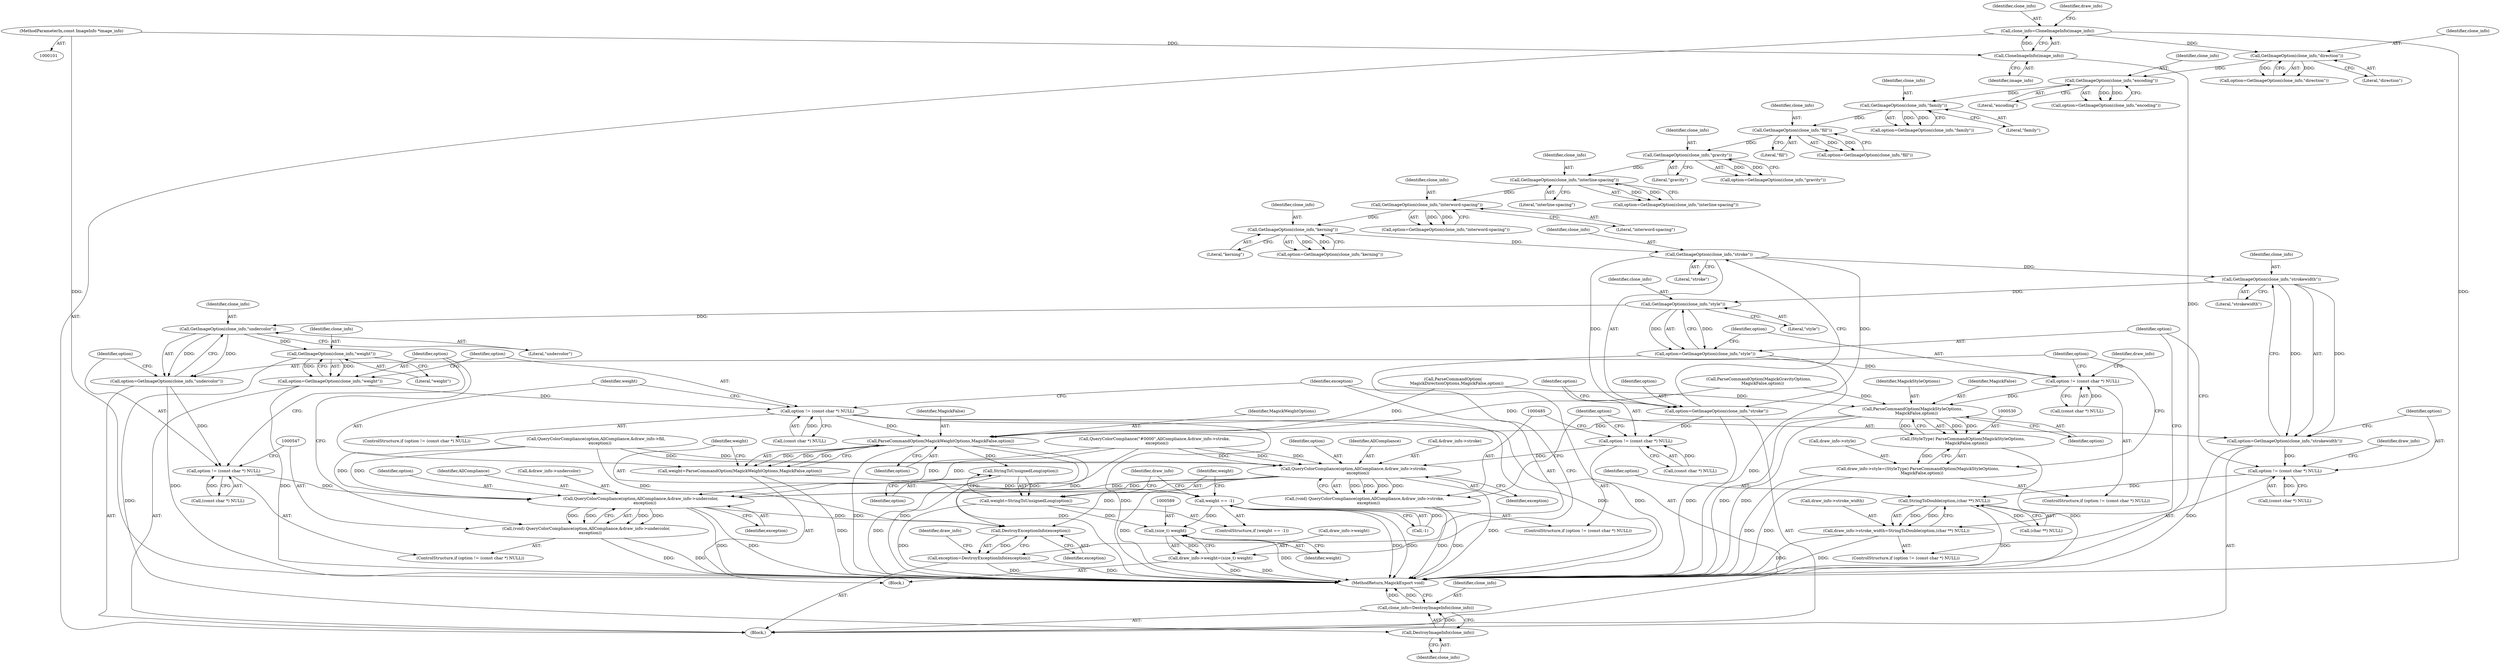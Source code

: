 digraph "0_ImageMagick_726812fa2fa7ce16bcf58f6e115f65427a1c0950_4@pointer" {
"1000475" [label="(Call,GetImageOption(clone_info,\"stroke\"))"];
"1000455" [label="(Call,GetImageOption(clone_info,\"kerning\"))"];
"1000435" [label="(Call,GetImageOption(clone_info,\"interword-spacing\"))"];
"1000415" [label="(Call,GetImageOption(clone_info,\"interline-spacing\"))"];
"1000394" [label="(Call,GetImageOption(clone_info,\"gravity\"))"];
"1000373" [label="(Call,GetImageOption(clone_info,\"fill\"))"];
"1000354" [label="(Call,GetImageOption(clone_info,\"family\"))"];
"1000335" [label="(Call,GetImageOption(clone_info,\"encoding\"))"];
"1000308" [label="(Call,GetImageOption(clone_info,\"direction\"))"];
"1000128" [label="(Call,clone_info=CloneImageInfo(image_info))"];
"1000130" [label="(Call,CloneImageInfo(image_info))"];
"1000102" [label="(MethodParameterIn,const ImageInfo *image_info)"];
"1000473" [label="(Call,option=GetImageOption(clone_info,\"stroke\"))"];
"1000479" [label="(Call,option != (const char *) NULL)"];
"1000486" [label="(Call,QueryColorCompliance(option,AllCompliance,&draw_info->stroke,\n      exception))"];
"1000484" [label="(Call,(void) QueryColorCompliance(option,AllCompliance,&draw_info->stroke,\n      exception))"];
"1000548" [label="(Call,QueryColorCompliance(option,AllCompliance,&draw_info->undercolor,\n      exception))"];
"1000546" [label="(Call,(void) QueryColorCompliance(option,AllCompliance,&draw_info->undercolor,\n      exception))"];
"1000593" [label="(Call,DestroyExceptionInfo(exception))"];
"1000591" [label="(Call,exception=DestroyExceptionInfo(exception))"];
"1000496" [label="(Call,GetImageOption(clone_info,\"strokewidth\"))"];
"1000494" [label="(Call,option=GetImageOption(clone_info,\"strokewidth\"))"];
"1000500" [label="(Call,option != (const char *) NULL)"];
"1000509" [label="(Call,StringToDouble(option,(char **) NULL))"];
"1000505" [label="(Call,draw_info->stroke_width=StringToDouble(option,(char **) NULL))"];
"1000516" [label="(Call,GetImageOption(clone_info,\"style\"))"];
"1000514" [label="(Call,option=GetImageOption(clone_info,\"style\"))"];
"1000520" [label="(Call,option != (const char *) NULL)"];
"1000531" [label="(Call,ParseCommandOption(MagickStyleOptions,\n      MagickFalse,option))"];
"1000529" [label="(Call,(StyleType) ParseCommandOption(MagickStyleOptions,\n      MagickFalse,option))"];
"1000525" [label="(Call,draw_info->style=(StyleType) ParseCommandOption(MagickStyleOptions,\n      MagickFalse,option))"];
"1000571" [label="(Call,ParseCommandOption(MagickWeightOptions,MagickFalse,option))"];
"1000569" [label="(Call,weight=ParseCommandOption(MagickWeightOptions,MagickFalse,option))"];
"1000576" [label="(Call,weight == -1)"];
"1000588" [label="(Call,(size_t) weight)"];
"1000584" [label="(Call,draw_info->weight=(size_t) weight)"];
"1000582" [label="(Call,StringToUnsignedLong(option))"];
"1000580" [label="(Call,weight=StringToUnsignedLong(option))"];
"1000537" [label="(Call,GetImageOption(clone_info,\"undercolor\"))"];
"1000535" [label="(Call,option=GetImageOption(clone_info,\"undercolor\"))"];
"1000541" [label="(Call,option != (const char *) NULL)"];
"1000558" [label="(Call,GetImageOption(clone_info,\"weight\"))"];
"1000556" [label="(Call,option=GetImageOption(clone_info,\"weight\"))"];
"1000562" [label="(Call,option != (const char *) NULL)"];
"1000602" [label="(Call,DestroyImageInfo(clone_info))"];
"1000600" [label="(Call,clone_info=DestroyImageInfo(clone_info))"];
"1000574" [label="(Identifier,option)"];
"1000433" [label="(Call,option=GetImageOption(clone_info,\"interword-spacing\"))"];
"1000532" [label="(Identifier,MagickStyleOptions)"];
"1000580" [label="(Call,weight=StringToUnsignedLong(option))"];
"1000583" [label="(Identifier,option)"];
"1000505" [label="(Call,draw_info->stroke_width=StringToDouble(option,(char **) NULL))"];
"1000496" [label="(Call,GetImageOption(clone_info,\"strokewidth\"))"];
"1000130" [label="(Call,CloneImageInfo(image_info))"];
"1000594" [label="(Identifier,exception)"];
"1000484" [label="(Call,(void) QueryColorCompliance(option,AllCompliance,&draw_info->stroke,\n      exception))"];
"1000457" [label="(Literal,\"kerning\")"];
"1000531" [label="(Call,ParseCommandOption(MagickStyleOptions,\n      MagickFalse,option))"];
"1000562" [label="(Call,option != (const char *) NULL)"];
"1000487" [label="(Identifier,option)"];
"1000417" [label="(Literal,\"interline-spacing\")"];
"1000582" [label="(Call,StringToUnsignedLong(option))"];
"1000557" [label="(Identifier,option)"];
"1000537" [label="(Call,GetImageOption(clone_info,\"undercolor\"))"];
"1000560" [label="(Literal,\"weight\")"];
"1000591" [label="(Call,exception=DestroyExceptionInfo(exception))"];
"1000556" [label="(Call,option=GetImageOption(clone_info,\"weight\"))"];
"1000371" [label="(Call,option=GetImageOption(clone_info,\"fill\"))"];
"1000563" [label="(Identifier,option)"];
"1000576" [label="(Call,weight == -1)"];
"1000373" [label="(Call,GetImageOption(clone_info,\"fill\"))"];
"1000555" [label="(Identifier,exception)"];
"1000335" [label="(Call,GetImageOption(clone_info,\"encoding\"))"];
"1000546" [label="(Call,(void) QueryColorCompliance(option,AllCompliance,&draw_info->undercolor,\n      exception))"];
"1000129" [label="(Identifier,clone_info)"];
"1000548" [label="(Call,QueryColorCompliance(option,AllCompliance,&draw_info->undercolor,\n      exception))"];
"1000306" [label="(Call,option=GetImageOption(clone_info,\"direction\"))"];
"1000323" [label="(Call,ParseCommandOption(\n      MagickDirectionOptions,MagickFalse,option))"];
"1000413" [label="(Call,option=GetImageOption(clone_info,\"interline-spacing\"))"];
"1000395" [label="(Identifier,clone_info)"];
"1000517" [label="(Identifier,clone_info)"];
"1000131" [label="(Identifier,image_info)"];
"1000571" [label="(Call,ParseCommandOption(MagickWeightOptions,MagickFalse,option))"];
"1000590" [label="(Identifier,weight)"];
"1000506" [label="(Call,draw_info->stroke_width)"];
"1000564" [label="(Call,(const char *) NULL)"];
"1000456" [label="(Identifier,clone_info)"];
"1000534" [label="(Identifier,option)"];
"1000502" [label="(Call,(const char *) NULL)"];
"1000337" [label="(Literal,\"encoding\")"];
"1000497" [label="(Identifier,clone_info)"];
"1000509" [label="(Call,StringToDouble(option,(char **) NULL))"];
"1000570" [label="(Identifier,weight)"];
"1000581" [label="(Identifier,weight)"];
"1000474" [label="(Identifier,option)"];
"1000520" [label="(Call,option != (const char *) NULL)"];
"1000128" [label="(Call,clone_info=CloneImageInfo(image_info))"];
"1000354" [label="(Call,GetImageOption(clone_info,\"family\"))"];
"1000525" [label="(Call,draw_info->style=(StyleType) ParseCommandOption(MagickStyleOptions,\n      MagickFalse,option))"];
"1000394" [label="(Call,GetImageOption(clone_info,\"gravity\"))"];
"1000415" [label="(Call,GetImageOption(clone_info,\"interline-spacing\"))"];
"1000500" [label="(Call,option != (const char *) NULL)"];
"1000455" [label="(Call,GetImageOption(clone_info,\"kerning\"))"];
"1000495" [label="(Identifier,option)"];
"1000588" [label="(Call,(size_t) weight)"];
"1000416" [label="(Identifier,clone_info)"];
"1000499" [label="(ControlStructure,if (option != (const char *) NULL))"];
"1000396" [label="(Literal,\"gravity\")"];
"1000437" [label="(Literal,\"interword-spacing\")"];
"1000510" [label="(Identifier,option)"];
"1000538" [label="(Identifier,clone_info)"];
"1000409" [label="(Call,ParseCommandOption(MagickGravityOptions,\n      MagickFalse,option))"];
"1000352" [label="(Call,option=GetImageOption(clone_info,\"family\"))"];
"1000541" [label="(Call,option != (const char *) NULL)"];
"1000356" [label="(Literal,\"family\")"];
"1000522" [label="(Call,(const char *) NULL)"];
"1000601" [label="(Identifier,clone_info)"];
"1000488" [label="(Identifier,AllCompliance)"];
"1000600" [label="(Call,clone_info=DestroyImageInfo(clone_info))"];
"1000529" [label="(Call,(StyleType) ParseCommandOption(MagickStyleOptions,\n      MagickFalse,option))"];
"1000475" [label="(Call,GetImageOption(clone_info,\"stroke\"))"];
"1000309" [label="(Identifier,clone_info)"];
"1000478" [label="(ControlStructure,if (option != (const char *) NULL))"];
"1000102" [label="(MethodParameterIn,const ImageInfo *image_info)"];
"1000374" [label="(Identifier,clone_info)"];
"1000308" [label="(Call,GetImageOption(clone_info,\"direction\"))"];
"1000453" [label="(Call,option=GetImageOption(clone_info,\"kerning\"))"];
"1000514" [label="(Call,option=GetImageOption(clone_info,\"style\"))"];
"1000573" [label="(Identifier,MagickFalse)"];
"1000476" [label="(Identifier,clone_info)"];
"1000336" [label="(Identifier,clone_info)"];
"1000539" [label="(Literal,\"undercolor\")"];
"1000559" [label="(Identifier,clone_info)"];
"1000333" [label="(Call,option=GetImageOption(clone_info,\"encoding\"))"];
"1000135" [label="(Identifier,draw_info)"];
"1000392" [label="(Call,option=GetImageOption(clone_info,\"gravity\"))"];
"1000593" [label="(Call,DestroyExceptionInfo(exception))"];
"1000481" [label="(Call,(const char *) NULL)"];
"1000521" [label="(Identifier,option)"];
"1000527" [label="(Identifier,draw_info)"];
"1000511" [label="(Call,(char **) NULL)"];
"1000543" [label="(Call,(const char *) NULL)"];
"1000577" [label="(Identifier,weight)"];
"1000479" [label="(Call,option != (const char *) NULL)"];
"1000477" [label="(Literal,\"stroke\")"];
"1000526" [label="(Call,draw_info->style)"];
"1000550" [label="(Identifier,AllCompliance)"];
"1000507" [label="(Identifier,draw_info)"];
"1000586" [label="(Identifier,draw_info)"];
"1000535" [label="(Call,option=GetImageOption(clone_info,\"undercolor\"))"];
"1000603" [label="(Identifier,clone_info)"];
"1000575" [label="(ControlStructure,if (weight == -1))"];
"1000585" [label="(Call,draw_info->weight)"];
"1000592" [label="(Identifier,exception)"];
"1000493" [label="(Identifier,exception)"];
"1000569" [label="(Call,weight=ParseCommandOption(MagickWeightOptions,MagickFalse,option))"];
"1000604" [label="(MethodReturn,MagickExport void)"];
"1000310" [label="(Literal,\"direction\")"];
"1000551" [label="(Call,&draw_info->undercolor)"];
"1000572" [label="(Identifier,MagickWeightOptions)"];
"1000104" [label="(Block,)"];
"1000602" [label="(Call,DestroyImageInfo(clone_info))"];
"1000561" [label="(ControlStructure,if (option != (const char *) NULL))"];
"1000375" [label="(Literal,\"fill\")"];
"1000152" [label="(Call,QueryColorCompliance(\"#0000\",AllCompliance,&draw_info->stroke,\n    exception))"];
"1000480" [label="(Identifier,option)"];
"1000584" [label="(Call,draw_info->weight=(size_t) weight)"];
"1000540" [label="(ControlStructure,if (option != (const char *) NULL))"];
"1000384" [label="(Call,QueryColorCompliance(option,AllCompliance,&draw_info->fill,\n      exception))"];
"1000578" [label="(Call,-1)"];
"1000436" [label="(Identifier,clone_info)"];
"1000549" [label="(Identifier,option)"];
"1000533" [label="(Identifier,MagickFalse)"];
"1000498" [label="(Literal,\"strokewidth\")"];
"1000355" [label="(Identifier,clone_info)"];
"1000435" [label="(Call,GetImageOption(clone_info,\"interword-spacing\"))"];
"1000473" [label="(Call,option=GetImageOption(clone_info,\"stroke\"))"];
"1000519" [label="(ControlStructure,if (option != (const char *) NULL))"];
"1000516" [label="(Call,GetImageOption(clone_info,\"style\"))"];
"1000518" [label="(Literal,\"style\")"];
"1000597" [label="(Identifier,draw_info)"];
"1000542" [label="(Identifier,option)"];
"1000515" [label="(Identifier,option)"];
"1000486" [label="(Call,QueryColorCompliance(option,AllCompliance,&draw_info->stroke,\n      exception))"];
"1000558" [label="(Call,GetImageOption(clone_info,\"weight\"))"];
"1000501" [label="(Identifier,option)"];
"1000536" [label="(Identifier,option)"];
"1000489" [label="(Call,&draw_info->stroke)"];
"1000494" [label="(Call,option=GetImageOption(clone_info,\"strokewidth\"))"];
"1000567" [label="(Block,)"];
"1000475" -> "1000473"  [label="AST: "];
"1000475" -> "1000477"  [label="CFG: "];
"1000476" -> "1000475"  [label="AST: "];
"1000477" -> "1000475"  [label="AST: "];
"1000473" -> "1000475"  [label="CFG: "];
"1000475" -> "1000473"  [label="DDG: "];
"1000475" -> "1000473"  [label="DDG: "];
"1000455" -> "1000475"  [label="DDG: "];
"1000475" -> "1000496"  [label="DDG: "];
"1000455" -> "1000453"  [label="AST: "];
"1000455" -> "1000457"  [label="CFG: "];
"1000456" -> "1000455"  [label="AST: "];
"1000457" -> "1000455"  [label="AST: "];
"1000453" -> "1000455"  [label="CFG: "];
"1000455" -> "1000453"  [label="DDG: "];
"1000455" -> "1000453"  [label="DDG: "];
"1000435" -> "1000455"  [label="DDG: "];
"1000435" -> "1000433"  [label="AST: "];
"1000435" -> "1000437"  [label="CFG: "];
"1000436" -> "1000435"  [label="AST: "];
"1000437" -> "1000435"  [label="AST: "];
"1000433" -> "1000435"  [label="CFG: "];
"1000435" -> "1000433"  [label="DDG: "];
"1000435" -> "1000433"  [label="DDG: "];
"1000415" -> "1000435"  [label="DDG: "];
"1000415" -> "1000413"  [label="AST: "];
"1000415" -> "1000417"  [label="CFG: "];
"1000416" -> "1000415"  [label="AST: "];
"1000417" -> "1000415"  [label="AST: "];
"1000413" -> "1000415"  [label="CFG: "];
"1000415" -> "1000413"  [label="DDG: "];
"1000415" -> "1000413"  [label="DDG: "];
"1000394" -> "1000415"  [label="DDG: "];
"1000394" -> "1000392"  [label="AST: "];
"1000394" -> "1000396"  [label="CFG: "];
"1000395" -> "1000394"  [label="AST: "];
"1000396" -> "1000394"  [label="AST: "];
"1000392" -> "1000394"  [label="CFG: "];
"1000394" -> "1000392"  [label="DDG: "];
"1000394" -> "1000392"  [label="DDG: "];
"1000373" -> "1000394"  [label="DDG: "];
"1000373" -> "1000371"  [label="AST: "];
"1000373" -> "1000375"  [label="CFG: "];
"1000374" -> "1000373"  [label="AST: "];
"1000375" -> "1000373"  [label="AST: "];
"1000371" -> "1000373"  [label="CFG: "];
"1000373" -> "1000371"  [label="DDG: "];
"1000373" -> "1000371"  [label="DDG: "];
"1000354" -> "1000373"  [label="DDG: "];
"1000354" -> "1000352"  [label="AST: "];
"1000354" -> "1000356"  [label="CFG: "];
"1000355" -> "1000354"  [label="AST: "];
"1000356" -> "1000354"  [label="AST: "];
"1000352" -> "1000354"  [label="CFG: "];
"1000354" -> "1000352"  [label="DDG: "];
"1000354" -> "1000352"  [label="DDG: "];
"1000335" -> "1000354"  [label="DDG: "];
"1000335" -> "1000333"  [label="AST: "];
"1000335" -> "1000337"  [label="CFG: "];
"1000336" -> "1000335"  [label="AST: "];
"1000337" -> "1000335"  [label="AST: "];
"1000333" -> "1000335"  [label="CFG: "];
"1000335" -> "1000333"  [label="DDG: "];
"1000335" -> "1000333"  [label="DDG: "];
"1000308" -> "1000335"  [label="DDG: "];
"1000308" -> "1000306"  [label="AST: "];
"1000308" -> "1000310"  [label="CFG: "];
"1000309" -> "1000308"  [label="AST: "];
"1000310" -> "1000308"  [label="AST: "];
"1000306" -> "1000308"  [label="CFG: "];
"1000308" -> "1000306"  [label="DDG: "];
"1000308" -> "1000306"  [label="DDG: "];
"1000128" -> "1000308"  [label="DDG: "];
"1000128" -> "1000104"  [label="AST: "];
"1000128" -> "1000130"  [label="CFG: "];
"1000129" -> "1000128"  [label="AST: "];
"1000130" -> "1000128"  [label="AST: "];
"1000135" -> "1000128"  [label="CFG: "];
"1000128" -> "1000604"  [label="DDG: "];
"1000130" -> "1000128"  [label="DDG: "];
"1000130" -> "1000131"  [label="CFG: "];
"1000131" -> "1000130"  [label="AST: "];
"1000130" -> "1000604"  [label="DDG: "];
"1000102" -> "1000130"  [label="DDG: "];
"1000102" -> "1000101"  [label="AST: "];
"1000102" -> "1000604"  [label="DDG: "];
"1000473" -> "1000104"  [label="AST: "];
"1000474" -> "1000473"  [label="AST: "];
"1000480" -> "1000473"  [label="CFG: "];
"1000473" -> "1000604"  [label="DDG: "];
"1000473" -> "1000479"  [label="DDG: "];
"1000479" -> "1000478"  [label="AST: "];
"1000479" -> "1000481"  [label="CFG: "];
"1000480" -> "1000479"  [label="AST: "];
"1000481" -> "1000479"  [label="AST: "];
"1000485" -> "1000479"  [label="CFG: "];
"1000495" -> "1000479"  [label="CFG: "];
"1000481" -> "1000479"  [label="DDG: "];
"1000479" -> "1000486"  [label="DDG: "];
"1000486" -> "1000484"  [label="AST: "];
"1000486" -> "1000493"  [label="CFG: "];
"1000487" -> "1000486"  [label="AST: "];
"1000488" -> "1000486"  [label="AST: "];
"1000489" -> "1000486"  [label="AST: "];
"1000493" -> "1000486"  [label="AST: "];
"1000484" -> "1000486"  [label="CFG: "];
"1000486" -> "1000604"  [label="DDG: "];
"1000486" -> "1000604"  [label="DDG: "];
"1000486" -> "1000484"  [label="DDG: "];
"1000486" -> "1000484"  [label="DDG: "];
"1000486" -> "1000484"  [label="DDG: "];
"1000486" -> "1000484"  [label="DDG: "];
"1000152" -> "1000486"  [label="DDG: "];
"1000152" -> "1000486"  [label="DDG: "];
"1000152" -> "1000486"  [label="DDG: "];
"1000384" -> "1000486"  [label="DDG: "];
"1000384" -> "1000486"  [label="DDG: "];
"1000486" -> "1000548"  [label="DDG: "];
"1000486" -> "1000548"  [label="DDG: "];
"1000486" -> "1000593"  [label="DDG: "];
"1000484" -> "1000478"  [label="AST: "];
"1000485" -> "1000484"  [label="AST: "];
"1000495" -> "1000484"  [label="CFG: "];
"1000484" -> "1000604"  [label="DDG: "];
"1000484" -> "1000604"  [label="DDG: "];
"1000548" -> "1000546"  [label="AST: "];
"1000548" -> "1000555"  [label="CFG: "];
"1000549" -> "1000548"  [label="AST: "];
"1000550" -> "1000548"  [label="AST: "];
"1000551" -> "1000548"  [label="AST: "];
"1000555" -> "1000548"  [label="AST: "];
"1000546" -> "1000548"  [label="CFG: "];
"1000548" -> "1000604"  [label="DDG: "];
"1000548" -> "1000604"  [label="DDG: "];
"1000548" -> "1000546"  [label="DDG: "];
"1000548" -> "1000546"  [label="DDG: "];
"1000548" -> "1000546"  [label="DDG: "];
"1000548" -> "1000546"  [label="DDG: "];
"1000541" -> "1000548"  [label="DDG: "];
"1000152" -> "1000548"  [label="DDG: "];
"1000152" -> "1000548"  [label="DDG: "];
"1000384" -> "1000548"  [label="DDG: "];
"1000384" -> "1000548"  [label="DDG: "];
"1000548" -> "1000593"  [label="DDG: "];
"1000546" -> "1000540"  [label="AST: "];
"1000547" -> "1000546"  [label="AST: "];
"1000557" -> "1000546"  [label="CFG: "];
"1000546" -> "1000604"  [label="DDG: "];
"1000546" -> "1000604"  [label="DDG: "];
"1000593" -> "1000591"  [label="AST: "];
"1000593" -> "1000594"  [label="CFG: "];
"1000594" -> "1000593"  [label="AST: "];
"1000591" -> "1000593"  [label="CFG: "];
"1000593" -> "1000591"  [label="DDG: "];
"1000152" -> "1000593"  [label="DDG: "];
"1000384" -> "1000593"  [label="DDG: "];
"1000591" -> "1000104"  [label="AST: "];
"1000592" -> "1000591"  [label="AST: "];
"1000597" -> "1000591"  [label="CFG: "];
"1000591" -> "1000604"  [label="DDG: "];
"1000591" -> "1000604"  [label="DDG: "];
"1000496" -> "1000494"  [label="AST: "];
"1000496" -> "1000498"  [label="CFG: "];
"1000497" -> "1000496"  [label="AST: "];
"1000498" -> "1000496"  [label="AST: "];
"1000494" -> "1000496"  [label="CFG: "];
"1000496" -> "1000494"  [label="DDG: "];
"1000496" -> "1000494"  [label="DDG: "];
"1000496" -> "1000516"  [label="DDG: "];
"1000494" -> "1000104"  [label="AST: "];
"1000495" -> "1000494"  [label="AST: "];
"1000501" -> "1000494"  [label="CFG: "];
"1000494" -> "1000604"  [label="DDG: "];
"1000494" -> "1000500"  [label="DDG: "];
"1000500" -> "1000499"  [label="AST: "];
"1000500" -> "1000502"  [label="CFG: "];
"1000501" -> "1000500"  [label="AST: "];
"1000502" -> "1000500"  [label="AST: "];
"1000507" -> "1000500"  [label="CFG: "];
"1000515" -> "1000500"  [label="CFG: "];
"1000502" -> "1000500"  [label="DDG: "];
"1000500" -> "1000509"  [label="DDG: "];
"1000509" -> "1000505"  [label="AST: "];
"1000509" -> "1000511"  [label="CFG: "];
"1000510" -> "1000509"  [label="AST: "];
"1000511" -> "1000509"  [label="AST: "];
"1000505" -> "1000509"  [label="CFG: "];
"1000509" -> "1000604"  [label="DDG: "];
"1000509" -> "1000505"  [label="DDG: "];
"1000509" -> "1000505"  [label="DDG: "];
"1000511" -> "1000509"  [label="DDG: "];
"1000505" -> "1000499"  [label="AST: "];
"1000506" -> "1000505"  [label="AST: "];
"1000515" -> "1000505"  [label="CFG: "];
"1000505" -> "1000604"  [label="DDG: "];
"1000505" -> "1000604"  [label="DDG: "];
"1000516" -> "1000514"  [label="AST: "];
"1000516" -> "1000518"  [label="CFG: "];
"1000517" -> "1000516"  [label="AST: "];
"1000518" -> "1000516"  [label="AST: "];
"1000514" -> "1000516"  [label="CFG: "];
"1000516" -> "1000514"  [label="DDG: "];
"1000516" -> "1000514"  [label="DDG: "];
"1000516" -> "1000537"  [label="DDG: "];
"1000514" -> "1000104"  [label="AST: "];
"1000515" -> "1000514"  [label="AST: "];
"1000521" -> "1000514"  [label="CFG: "];
"1000514" -> "1000604"  [label="DDG: "];
"1000514" -> "1000520"  [label="DDG: "];
"1000520" -> "1000519"  [label="AST: "];
"1000520" -> "1000522"  [label="CFG: "];
"1000521" -> "1000520"  [label="AST: "];
"1000522" -> "1000520"  [label="AST: "];
"1000527" -> "1000520"  [label="CFG: "];
"1000536" -> "1000520"  [label="CFG: "];
"1000522" -> "1000520"  [label="DDG: "];
"1000520" -> "1000531"  [label="DDG: "];
"1000531" -> "1000529"  [label="AST: "];
"1000531" -> "1000534"  [label="CFG: "];
"1000532" -> "1000531"  [label="AST: "];
"1000533" -> "1000531"  [label="AST: "];
"1000534" -> "1000531"  [label="AST: "];
"1000529" -> "1000531"  [label="CFG: "];
"1000531" -> "1000604"  [label="DDG: "];
"1000531" -> "1000604"  [label="DDG: "];
"1000531" -> "1000529"  [label="DDG: "];
"1000531" -> "1000529"  [label="DDG: "];
"1000531" -> "1000529"  [label="DDG: "];
"1000409" -> "1000531"  [label="DDG: "];
"1000323" -> "1000531"  [label="DDG: "];
"1000531" -> "1000571"  [label="DDG: "];
"1000529" -> "1000525"  [label="AST: "];
"1000530" -> "1000529"  [label="AST: "];
"1000525" -> "1000529"  [label="CFG: "];
"1000529" -> "1000604"  [label="DDG: "];
"1000529" -> "1000525"  [label="DDG: "];
"1000525" -> "1000519"  [label="AST: "];
"1000526" -> "1000525"  [label="AST: "];
"1000536" -> "1000525"  [label="CFG: "];
"1000525" -> "1000604"  [label="DDG: "];
"1000525" -> "1000604"  [label="DDG: "];
"1000571" -> "1000569"  [label="AST: "];
"1000571" -> "1000574"  [label="CFG: "];
"1000572" -> "1000571"  [label="AST: "];
"1000573" -> "1000571"  [label="AST: "];
"1000574" -> "1000571"  [label="AST: "];
"1000569" -> "1000571"  [label="CFG: "];
"1000571" -> "1000604"  [label="DDG: "];
"1000571" -> "1000604"  [label="DDG: "];
"1000571" -> "1000604"  [label="DDG: "];
"1000571" -> "1000569"  [label="DDG: "];
"1000571" -> "1000569"  [label="DDG: "];
"1000571" -> "1000569"  [label="DDG: "];
"1000409" -> "1000571"  [label="DDG: "];
"1000323" -> "1000571"  [label="DDG: "];
"1000562" -> "1000571"  [label="DDG: "];
"1000571" -> "1000582"  [label="DDG: "];
"1000569" -> "1000567"  [label="AST: "];
"1000570" -> "1000569"  [label="AST: "];
"1000577" -> "1000569"  [label="CFG: "];
"1000569" -> "1000604"  [label="DDG: "];
"1000569" -> "1000576"  [label="DDG: "];
"1000576" -> "1000575"  [label="AST: "];
"1000576" -> "1000578"  [label="CFG: "];
"1000577" -> "1000576"  [label="AST: "];
"1000578" -> "1000576"  [label="AST: "];
"1000581" -> "1000576"  [label="CFG: "];
"1000586" -> "1000576"  [label="CFG: "];
"1000576" -> "1000604"  [label="DDG: "];
"1000576" -> "1000604"  [label="DDG: "];
"1000578" -> "1000576"  [label="DDG: "];
"1000576" -> "1000588"  [label="DDG: "];
"1000588" -> "1000584"  [label="AST: "];
"1000588" -> "1000590"  [label="CFG: "];
"1000589" -> "1000588"  [label="AST: "];
"1000590" -> "1000588"  [label="AST: "];
"1000584" -> "1000588"  [label="CFG: "];
"1000588" -> "1000604"  [label="DDG: "];
"1000588" -> "1000584"  [label="DDG: "];
"1000580" -> "1000588"  [label="DDG: "];
"1000584" -> "1000567"  [label="AST: "];
"1000585" -> "1000584"  [label="AST: "];
"1000592" -> "1000584"  [label="CFG: "];
"1000584" -> "1000604"  [label="DDG: "];
"1000584" -> "1000604"  [label="DDG: "];
"1000582" -> "1000580"  [label="AST: "];
"1000582" -> "1000583"  [label="CFG: "];
"1000583" -> "1000582"  [label="AST: "];
"1000580" -> "1000582"  [label="CFG: "];
"1000582" -> "1000604"  [label="DDG: "];
"1000582" -> "1000580"  [label="DDG: "];
"1000580" -> "1000575"  [label="AST: "];
"1000581" -> "1000580"  [label="AST: "];
"1000586" -> "1000580"  [label="CFG: "];
"1000580" -> "1000604"  [label="DDG: "];
"1000537" -> "1000535"  [label="AST: "];
"1000537" -> "1000539"  [label="CFG: "];
"1000538" -> "1000537"  [label="AST: "];
"1000539" -> "1000537"  [label="AST: "];
"1000535" -> "1000537"  [label="CFG: "];
"1000537" -> "1000535"  [label="DDG: "];
"1000537" -> "1000535"  [label="DDG: "];
"1000537" -> "1000558"  [label="DDG: "];
"1000535" -> "1000104"  [label="AST: "];
"1000536" -> "1000535"  [label="AST: "];
"1000542" -> "1000535"  [label="CFG: "];
"1000535" -> "1000604"  [label="DDG: "];
"1000535" -> "1000541"  [label="DDG: "];
"1000541" -> "1000540"  [label="AST: "];
"1000541" -> "1000543"  [label="CFG: "];
"1000542" -> "1000541"  [label="AST: "];
"1000543" -> "1000541"  [label="AST: "];
"1000547" -> "1000541"  [label="CFG: "];
"1000557" -> "1000541"  [label="CFG: "];
"1000543" -> "1000541"  [label="DDG: "];
"1000558" -> "1000556"  [label="AST: "];
"1000558" -> "1000560"  [label="CFG: "];
"1000559" -> "1000558"  [label="AST: "];
"1000560" -> "1000558"  [label="AST: "];
"1000556" -> "1000558"  [label="CFG: "];
"1000558" -> "1000556"  [label="DDG: "];
"1000558" -> "1000556"  [label="DDG: "];
"1000558" -> "1000602"  [label="DDG: "];
"1000556" -> "1000104"  [label="AST: "];
"1000557" -> "1000556"  [label="AST: "];
"1000563" -> "1000556"  [label="CFG: "];
"1000556" -> "1000604"  [label="DDG: "];
"1000556" -> "1000562"  [label="DDG: "];
"1000562" -> "1000561"  [label="AST: "];
"1000562" -> "1000564"  [label="CFG: "];
"1000563" -> "1000562"  [label="AST: "];
"1000564" -> "1000562"  [label="AST: "];
"1000570" -> "1000562"  [label="CFG: "];
"1000592" -> "1000562"  [label="CFG: "];
"1000562" -> "1000604"  [label="DDG: "];
"1000562" -> "1000604"  [label="DDG: "];
"1000562" -> "1000604"  [label="DDG: "];
"1000564" -> "1000562"  [label="DDG: "];
"1000602" -> "1000600"  [label="AST: "];
"1000602" -> "1000603"  [label="CFG: "];
"1000603" -> "1000602"  [label="AST: "];
"1000600" -> "1000602"  [label="CFG: "];
"1000602" -> "1000600"  [label="DDG: "];
"1000600" -> "1000104"  [label="AST: "];
"1000601" -> "1000600"  [label="AST: "];
"1000604" -> "1000600"  [label="CFG: "];
"1000600" -> "1000604"  [label="DDG: "];
"1000600" -> "1000604"  [label="DDG: "];
}
